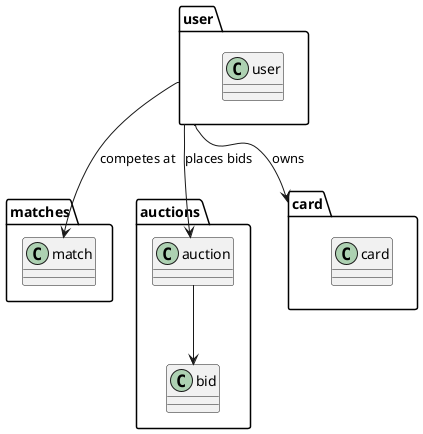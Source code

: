 @startuml design

package matches {
  class match
}

package auctions {
  class auction
  class bid

  auction --> bid
}

package card {
  class card
}

package user {
  class user
}

user --> auction : places bids
user --> card : owns
user --> match : competes at

@enduml